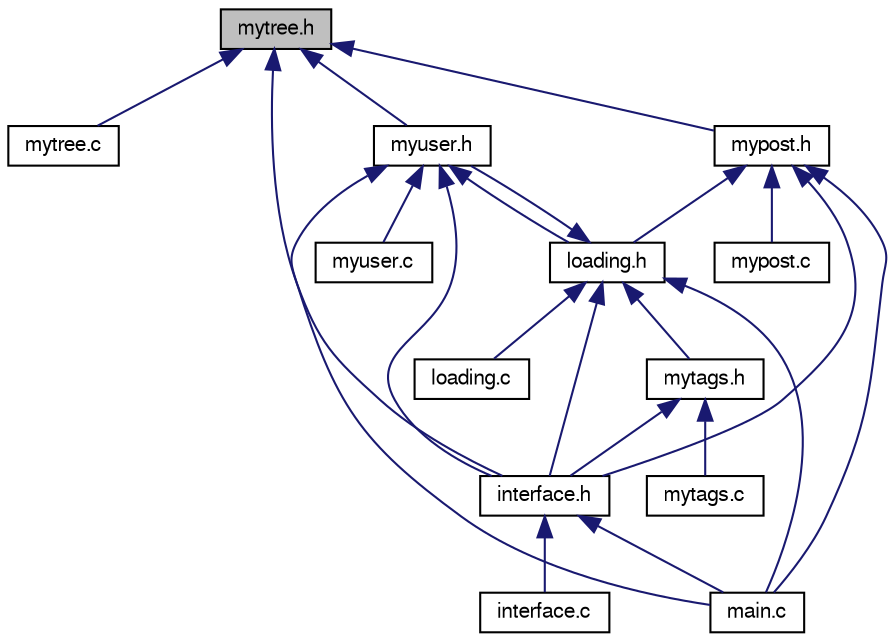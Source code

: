 digraph "mytree.h"
{
  edge [fontname="FreeSans",fontsize="10",labelfontname="FreeSans",labelfontsize="10"];
  node [fontname="FreeSans",fontsize="10",shape=record];
  Node1 [label="mytree.h",height=0.2,width=0.4,color="black", fillcolor="grey75", style="filled", fontcolor="black"];
  Node1 -> Node2 [dir="back",color="midnightblue",fontsize="10",style="solid",fontname="FreeSans"];
  Node2 [label="mytree.c",height=0.2,width=0.4,color="black", fillcolor="white", style="filled",URL="$mytree_8c.html",tooltip="Ficheiro contendo funções utilizadas na construção da AVL utilizada no programa bem como todas as fun..."];
  Node1 -> Node3 [dir="back",color="midnightblue",fontsize="10",style="solid",fontname="FreeSans"];
  Node3 [label="myuser.h",height=0.2,width=0.4,color="black", fillcolor="white", style="filled",URL="$myuser_8h.html"];
  Node3 -> Node4 [dir="back",color="midnightblue",fontsize="10",style="solid",fontname="FreeSans"];
  Node4 [label="main.c",height=0.2,width=0.4,color="black", fillcolor="white", style="filled",URL="$main_8c.html"];
  Node3 -> Node5 [dir="back",color="midnightblue",fontsize="10",style="solid",fontname="FreeSans"];
  Node5 [label="myuser.c",height=0.2,width=0.4,color="black", fillcolor="white", style="filled",URL="$myuser_8c.html",tooltip="Ficheiro contendo todas a funções relativa à estrutura MYUSER. "];
  Node3 -> Node6 [dir="back",color="midnightblue",fontsize="10",style="solid",fontname="FreeSans"];
  Node6 [label="interface.h",height=0.2,width=0.4,color="black", fillcolor="white", style="filled",URL="$interface_8h.html"];
  Node6 -> Node7 [dir="back",color="midnightblue",fontsize="10",style="solid",fontname="FreeSans"];
  Node7 [label="interface.c",height=0.2,width=0.4,color="black", fillcolor="white", style="filled",URL="$interface_8c.html",tooltip="Ficheiro contendo funções predefinidas para responder as querys bem como as suas funcoes auxiliares..."];
  Node6 -> Node4 [dir="back",color="midnightblue",fontsize="10",style="solid",fontname="FreeSans"];
  Node3 -> Node8 [dir="back",color="midnightblue",fontsize="10",style="solid",fontname="FreeSans"];
  Node8 [label="loading.h",height=0.2,width=0.4,color="black", fillcolor="white", style="filled",URL="$loading_8h.html"];
  Node8 -> Node9 [dir="back",color="midnightblue",fontsize="10",style="solid",fontname="FreeSans"];
  Node9 [label="loading.c",height=0.2,width=0.4,color="black", fillcolor="white", style="filled",URL="$loading_8c.html",tooltip="Ficheiro contendo funções utilizadas na gestão do carregamento do dump para memória. "];
  Node8 -> Node4 [dir="back",color="midnightblue",fontsize="10",style="solid",fontname="FreeSans"];
  Node8 -> Node3 [dir="back",color="midnightblue",fontsize="10",style="solid",fontname="FreeSans"];
  Node8 -> Node6 [dir="back",color="midnightblue",fontsize="10",style="solid",fontname="FreeSans"];
  Node8 -> Node10 [dir="back",color="midnightblue",fontsize="10",style="solid",fontname="FreeSans"];
  Node10 [label="mytags.h",height=0.2,width=0.4,color="black", fillcolor="white", style="filled",URL="$mytags_8h.html"];
  Node10 -> Node11 [dir="back",color="midnightblue",fontsize="10",style="solid",fontname="FreeSans"];
  Node11 [label="mytags.c",height=0.2,width=0.4,color="black", fillcolor="white", style="filled",URL="$mytags_8c.html",tooltip="Ficheiro contendo funções utilizadas na gestão da estrutura que armazena Id&#39;s de Tags. "];
  Node10 -> Node6 [dir="back",color="midnightblue",fontsize="10",style="solid",fontname="FreeSans"];
  Node1 -> Node12 [dir="back",color="midnightblue",fontsize="10",style="solid",fontname="FreeSans"];
  Node12 [label="mypost.h",height=0.2,width=0.4,color="black", fillcolor="white", style="filled",URL="$mypost_8h.html"];
  Node12 -> Node4 [dir="back",color="midnightblue",fontsize="10",style="solid",fontname="FreeSans"];
  Node12 -> Node13 [dir="back",color="midnightblue",fontsize="10",style="solid",fontname="FreeSans"];
  Node13 [label="mypost.c",height=0.2,width=0.4,color="black", fillcolor="white", style="filled",URL="$mypost_8c.html",tooltip="Ficheiro contendo onde está definido tipo adotado para os posts e funções relativas ao mesmo..."];
  Node12 -> Node8 [dir="back",color="midnightblue",fontsize="10",style="solid",fontname="FreeSans"];
  Node12 -> Node6 [dir="back",color="midnightblue",fontsize="10",style="solid",fontname="FreeSans"];
  Node1 -> Node6 [dir="back",color="midnightblue",fontsize="10",style="solid",fontname="FreeSans"];
}
